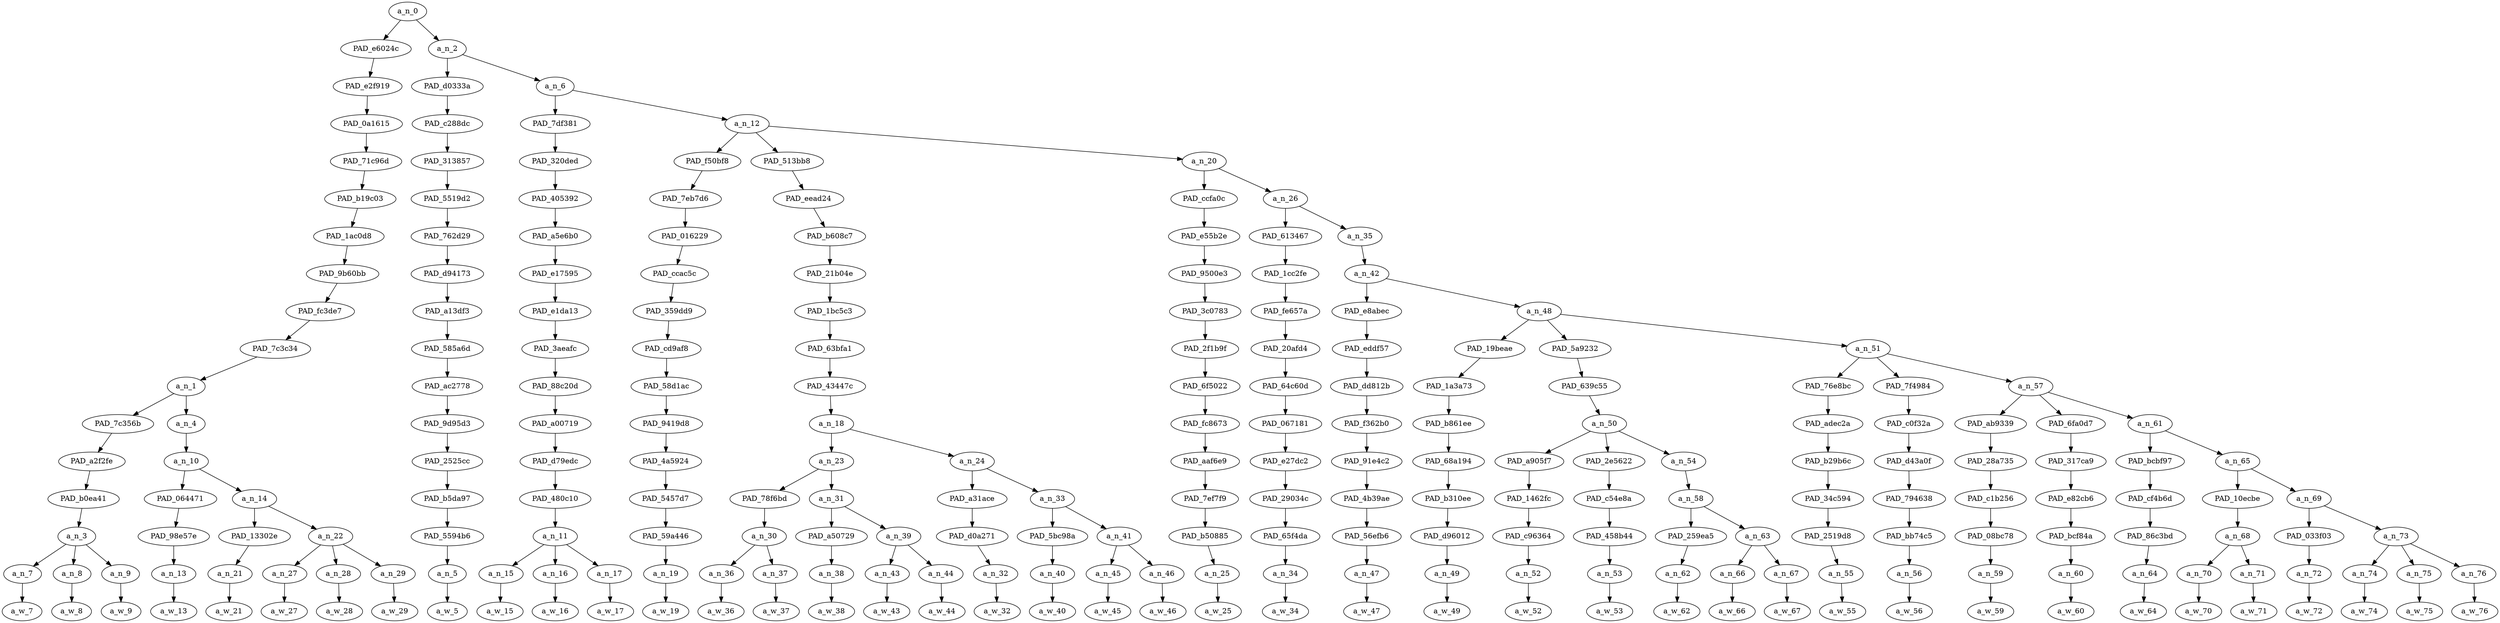 strict digraph "" {
	a_n_0	[div_dir=1,
		index=0,
		level=16,
		pos="7.001277970679013,16!",
		text_span="[0, 1, 2, 3, 4, 5, 6, 7, 8, 9, 10, 11, 12, 13, 14, 15, 16, 17, 18, 19, 20, 21, 22, 23, 24, 25, 26, 27, 28, 29, 30, 31, 32, 33, 34, \
35, 36, 37, 38, 39, 40, 41]",
		value=0.99999999];
	PAD_e6024c	[div_dir=1,
		index=0,
		level=15,
		pos="2.5,15!",
		text_span="[0, 1, 2, 3, 4, 5, 6, 7]",
		value=0.12544879];
	a_n_0 -> PAD_e6024c;
	a_n_2	[div_dir=1,
		index=1,
		level=15,
		pos="11.502555941358025,15!",
		text_span="[8, 9, 10, 11, 12, 13, 14, 15, 16, 17, 18, 19, 20, 21, 22, 23, 24, 25, 26, 27, 28, 29, 30, 31, 32, 33, 34, 35, 36, 37, 38, 39, 40, \
41]",
		value=0.87430335];
	a_n_0 -> a_n_2;
	PAD_e2f919	[div_dir=1,
		index=0,
		level=14,
		pos="2.5,14!",
		text_span="[0, 1, 2, 3, 4, 5, 6, 7]",
		value=0.12544879];
	PAD_e6024c -> PAD_e2f919;
	PAD_0a1615	[div_dir=1,
		index=0,
		level=13,
		pos="2.5,13!",
		text_span="[0, 1, 2, 3, 4, 5, 6, 7]",
		value=0.12544879];
	PAD_e2f919 -> PAD_0a1615;
	PAD_71c96d	[div_dir=1,
		index=0,
		level=12,
		pos="2.5,12!",
		text_span="[0, 1, 2, 3, 4, 5, 6, 7]",
		value=0.12544879];
	PAD_0a1615 -> PAD_71c96d;
	PAD_b19c03	[div_dir=1,
		index=0,
		level=11,
		pos="2.5,11!",
		text_span="[0, 1, 2, 3, 4, 5, 6, 7]",
		value=0.12544879];
	PAD_71c96d -> PAD_b19c03;
	PAD_1ac0d8	[div_dir=1,
		index=0,
		level=10,
		pos="2.5,10!",
		text_span="[0, 1, 2, 3, 4, 5, 6, 7]",
		value=0.12544879];
	PAD_b19c03 -> PAD_1ac0d8;
	PAD_9b60bb	[div_dir=1,
		index=0,
		level=9,
		pos="2.5,9!",
		text_span="[0, 1, 2, 3, 4, 5, 6, 7]",
		value=0.12544879];
	PAD_1ac0d8 -> PAD_9b60bb;
	PAD_fc3de7	[div_dir=1,
		index=0,
		level=8,
		pos="2.5,8!",
		text_span="[0, 1, 2, 3, 4, 5, 6, 7]",
		value=0.12544879];
	PAD_9b60bb -> PAD_fc3de7;
	PAD_7c3c34	[div_dir=1,
		index=0,
		level=7,
		pos="2.5,7!",
		text_span="[0, 1, 2, 3, 4, 5, 6, 7]",
		value=0.12544879];
	PAD_fc3de7 -> PAD_7c3c34;
	a_n_1	[div_dir=1,
		index=0,
		level=6,
		pos="2.5,6!",
		text_span="[0, 1, 2, 3, 4, 5, 6, 7]",
		value=0.12544879];
	PAD_7c3c34 -> a_n_1;
	PAD_7c356b	[div_dir=1,
		index=0,
		level=5,
		pos="1.0,5!",
		text_span="[0, 1, 2]",
		value=0.04299866];
	a_n_1 -> PAD_7c356b;
	a_n_4	[div_dir=1,
		index=1,
		level=5,
		pos="4.0,5!",
		text_span="[3, 4, 5, 6, 7]",
		value=0.08232078];
	a_n_1 -> a_n_4;
	PAD_a2f2fe	[div_dir=1,
		index=0,
		level=4,
		pos="1.0,4!",
		text_span="[0, 1, 2]",
		value=0.04299866];
	PAD_7c356b -> PAD_a2f2fe;
	PAD_b0ea41	[div_dir=1,
		index=0,
		level=3,
		pos="1.0,3!",
		text_span="[0, 1, 2]",
		value=0.04299866];
	PAD_a2f2fe -> PAD_b0ea41;
	a_n_3	[div_dir=1,
		index=0,
		level=2,
		pos="1.0,2!",
		text_span="[0, 1, 2]",
		value=0.04299866];
	PAD_b0ea41 -> a_n_3;
	a_n_7	[div_dir=1,
		index=0,
		level=1,
		pos="0.0,1!",
		text_span="[0]",
		value=0.01462049];
	a_n_3 -> a_n_7;
	a_n_8	[div_dir=-1,
		index=1,
		level=1,
		pos="1.0,1!",
		text_span="[1]",
		value=0.01231517];
	a_n_3 -> a_n_8;
	a_n_9	[div_dir=-1,
		index=2,
		level=1,
		pos="2.0,1!",
		text_span="[2]",
		value=0.01597155];
	a_n_3 -> a_n_9;
	a_w_7	[div_dir=0,
		index=0,
		level=0,
		pos="0,0!",
		text_span="[0]",
		value=the];
	a_n_7 -> a_w_7;
	a_w_8	[div_dir=0,
		index=1,
		level=0,
		pos="1,0!",
		text_span="[1]",
		value=only];
	a_n_8 -> a_w_8;
	a_w_9	[div_dir=0,
		index=2,
		level=0,
		pos="2,0!",
		text_span="[2]",
		value=people];
	a_n_9 -> a_w_9;
	a_n_10	[div_dir=1,
		index=1,
		level=4,
		pos="4.0,4!",
		text_span="[3, 4, 5, 6, 7]",
		value=0.08222779];
	a_n_4 -> a_n_10;
	PAD_064471	[div_dir=1,
		index=1,
		level=3,
		pos="3.0,3!",
		text_span="[3]",
		value=0.02867642];
	a_n_10 -> PAD_064471;
	a_n_14	[div_dir=1,
		index=2,
		level=3,
		pos="5.0,3!",
		text_span="[4, 5, 6, 7]",
		value=0.05345838];
	a_n_10 -> a_n_14;
	PAD_98e57e	[div_dir=1,
		index=1,
		level=2,
		pos="3.0,2!",
		text_span="[3]",
		value=0.02867642];
	PAD_064471 -> PAD_98e57e;
	a_n_13	[div_dir=1,
		index=3,
		level=1,
		pos="3.0,1!",
		text_span="[3]",
		value=0.02867642];
	PAD_98e57e -> a_n_13;
	a_w_13	[div_dir=0,
		index=3,
		level=0,
		pos="3,0!",
		text_span="[3]",
		value=trump];
	a_n_13 -> a_w_13;
	PAD_13302e	[div_dir=1,
		index=2,
		level=2,
		pos="4.0,2!",
		text_span="[4]",
		value=0.01318866];
	a_n_14 -> PAD_13302e;
	a_n_22	[div_dir=1,
		index=3,
		level=2,
		pos="6.0,2!",
		text_span="[5, 6, 7]",
		value=0.04021786];
	a_n_14 -> a_n_22;
	a_n_21	[div_dir=1,
		index=4,
		level=1,
		pos="4.0,1!",
		text_span="[4]",
		value=0.01318866];
	PAD_13302e -> a_n_21;
	a_w_21	[div_dir=0,
		index=4,
		level=0,
		pos="4,0!",
		text_span="[4]",
		value=is];
	a_n_21 -> a_w_21;
	a_n_27	[div_dir=1,
		index=5,
		level=1,
		pos="5.0,1!",
		text_span="[5]",
		value=0.01258022];
	a_n_22 -> a_n_27;
	a_n_28	[div_dir=1,
		index=6,
		level=1,
		pos="6.0,1!",
		text_span="[6]",
		value=0.01620676];
	a_n_22 -> a_n_28;
	a_n_29	[div_dir=1,
		index=7,
		level=1,
		pos="7.0,1!",
		text_span="[7]",
		value=0.01137217];
	a_n_22 -> a_n_29;
	a_w_27	[div_dir=0,
		index=5,
		level=0,
		pos="5,0!",
		text_span="[5]",
		value=playing];
	a_n_27 -> a_w_27;
	a_w_28	[div_dir=0,
		index=6,
		level=0,
		pos="6,0!",
		text_span="[6]",
		value=chess];
	a_n_28 -> a_w_28;
	a_w_29	[div_dir=0,
		index=7,
		level=0,
		pos="7,0!",
		text_span="[7]",
		value=against];
	a_n_29 -> a_w_29;
	PAD_d0333a	[div_dir=1,
		index=1,
		level=14,
		pos="8.0,14!",
		text_span="[8]",
		value=0.01217019];
	a_n_2 -> PAD_d0333a;
	a_n_6	[div_dir=1,
		index=2,
		level=14,
		pos="15.005111882716049,14!",
		text_span="[9, 10, 11, 12, 13, 14, 15, 16, 17, 18, 19, 20, 21, 22, 23, 24, 25, 26, 27, 28, 29, 30, 31, 32, 33, 34, 35, 36, 37, 38, 39, 40, \
41]",
		value=0.86191904];
	a_n_2 -> a_n_6;
	PAD_c288dc	[div_dir=1,
		index=1,
		level=13,
		pos="8.0,13!",
		text_span="[8]",
		value=0.01217019];
	PAD_d0333a -> PAD_c288dc;
	PAD_313857	[div_dir=1,
		index=1,
		level=12,
		pos="8.0,12!",
		text_span="[8]",
		value=0.01217019];
	PAD_c288dc -> PAD_313857;
	PAD_5519d2	[div_dir=1,
		index=1,
		level=11,
		pos="8.0,11!",
		text_span="[8]",
		value=0.01217019];
	PAD_313857 -> PAD_5519d2;
	PAD_762d29	[div_dir=1,
		index=1,
		level=10,
		pos="8.0,10!",
		text_span="[8]",
		value=0.01217019];
	PAD_5519d2 -> PAD_762d29;
	PAD_d94173	[div_dir=1,
		index=1,
		level=9,
		pos="8.0,9!",
		text_span="[8]",
		value=0.01217019];
	PAD_762d29 -> PAD_d94173;
	PAD_a13df3	[div_dir=1,
		index=1,
		level=8,
		pos="8.0,8!",
		text_span="[8]",
		value=0.01217019];
	PAD_d94173 -> PAD_a13df3;
	PAD_585a6d	[div_dir=1,
		index=1,
		level=7,
		pos="8.0,7!",
		text_span="[8]",
		value=0.01217019];
	PAD_a13df3 -> PAD_585a6d;
	PAD_ac2778	[div_dir=1,
		index=1,
		level=6,
		pos="8.0,6!",
		text_span="[8]",
		value=0.01217019];
	PAD_585a6d -> PAD_ac2778;
	PAD_9d95d3	[div_dir=1,
		index=2,
		level=5,
		pos="8.0,5!",
		text_span="[8]",
		value=0.01217019];
	PAD_ac2778 -> PAD_9d95d3;
	PAD_2525cc	[div_dir=1,
		index=2,
		level=4,
		pos="8.0,4!",
		text_span="[8]",
		value=0.01217019];
	PAD_9d95d3 -> PAD_2525cc;
	PAD_b5da97	[div_dir=1,
		index=3,
		level=3,
		pos="8.0,3!",
		text_span="[8]",
		value=0.01217019];
	PAD_2525cc -> PAD_b5da97;
	PAD_5594b6	[div_dir=1,
		index=4,
		level=2,
		pos="8.0,2!",
		text_span="[8]",
		value=0.01217019];
	PAD_b5da97 -> PAD_5594b6;
	a_n_5	[div_dir=1,
		index=8,
		level=1,
		pos="8.0,1!",
		text_span="[8]",
		value=0.01217019];
	PAD_5594b6 -> a_n_5;
	a_w_5	[div_dir=0,
		index=8,
		level=0,
		pos="8,0!",
		text_span="[8]",
		value=are];
	a_n_5 -> a_w_5;
	PAD_7df381	[div_dir=1,
		index=2,
		level=13,
		pos="10.0,13!",
		text_span="[9, 10, 11]",
		value=0.05797332];
	a_n_6 -> PAD_7df381;
	a_n_12	[div_dir=1,
		index=3,
		level=13,
		pos="20.010223765432098,13!",
		text_span="[12, 13, 14, 15, 16, 17, 18, 19, 20, 21, 22, 23, 24, 25, 26, 27, 28, 29, 30, 31, 32, 33, 34, 35, 36, 37, 38, 39, 40, 41]",
		value=0.80373540];
	a_n_6 -> a_n_12;
	PAD_320ded	[div_dir=1,
		index=2,
		level=12,
		pos="10.0,12!",
		text_span="[9, 10, 11]",
		value=0.05797332];
	PAD_7df381 -> PAD_320ded;
	PAD_405392	[div_dir=1,
		index=2,
		level=11,
		pos="10.0,11!",
		text_span="[9, 10, 11]",
		value=0.05797332];
	PAD_320ded -> PAD_405392;
	PAD_a5e6b0	[div_dir=1,
		index=2,
		level=10,
		pos="10.0,10!",
		text_span="[9, 10, 11]",
		value=0.05797332];
	PAD_405392 -> PAD_a5e6b0;
	PAD_e17595	[div_dir=1,
		index=2,
		level=9,
		pos="10.0,9!",
		text_span="[9, 10, 11]",
		value=0.05797332];
	PAD_a5e6b0 -> PAD_e17595;
	PAD_e1da13	[div_dir=1,
		index=2,
		level=8,
		pos="10.0,8!",
		text_span="[9, 10, 11]",
		value=0.05797332];
	PAD_e17595 -> PAD_e1da13;
	PAD_3aeafc	[div_dir=1,
		index=2,
		level=7,
		pos="10.0,7!",
		text_span="[9, 10, 11]",
		value=0.05797332];
	PAD_e1da13 -> PAD_3aeafc;
	PAD_88c20d	[div_dir=1,
		index=2,
		level=6,
		pos="10.0,6!",
		text_span="[9, 10, 11]",
		value=0.05797332];
	PAD_3aeafc -> PAD_88c20d;
	PAD_a00719	[div_dir=1,
		index=3,
		level=5,
		pos="10.0,5!",
		text_span="[9, 10, 11]",
		value=0.05797332];
	PAD_88c20d -> PAD_a00719;
	PAD_d79edc	[div_dir=1,
		index=3,
		level=4,
		pos="10.0,4!",
		text_span="[9, 10, 11]",
		value=0.05797332];
	PAD_a00719 -> PAD_d79edc;
	PAD_480c10	[div_dir=1,
		index=4,
		level=3,
		pos="10.0,3!",
		text_span="[9, 10, 11]",
		value=0.05797332];
	PAD_d79edc -> PAD_480c10;
	a_n_11	[div_dir=1,
		index=5,
		level=2,
		pos="10.0,2!",
		text_span="[9, 10, 11]",
		value=0.05797332];
	PAD_480c10 -> a_n_11;
	a_n_15	[div_dir=1,
		index=9,
		level=1,
		pos="9.0,1!",
		text_span="[9]",
		value=0.01313971];
	a_n_11 -> a_n_15;
	a_n_16	[div_dir=1,
		index=10,
		level=1,
		pos="10.0,1!",
		text_span="[10]",
		value=0.02317257];
	a_n_11 -> a_n_16;
	a_n_17	[div_dir=-1,
		index=11,
		level=1,
		pos="11.0,1!",
		text_span="[11]",
		value=0.02159455];
	a_n_11 -> a_n_17;
	a_w_15	[div_dir=0,
		index=9,
		level=0,
		pos="9,0!",
		text_span="[9]",
		value=the1];
	a_n_15 -> a_w_15;
	a_w_16	[div_dir=0,
		index=10,
		level=0,
		pos="10,0!",
		text_span="[10]",
		value=american];
	a_n_16 -> a_w_16;
	a_w_17	[div_dir=0,
		index=11,
		level=0,
		pos="11,0!",
		text_span="[11]",
		value=people1];
	a_n_17 -> a_w_17;
	PAD_f50bf8	[div_dir=-1,
		index=4,
		level=12,
		pos="21.0,12!",
		text_span="[21]",
		value=0.01274934];
	a_n_12 -> PAD_f50bf8;
	PAD_513bb8	[div_dir=1,
		index=3,
		level=12,
		pos="15.75,12!",
		text_span="[12, 13, 14, 15, 16, 17, 18, 19, 20]",
		value=0.29830818];
	a_n_12 -> PAD_513bb8;
	a_n_20	[div_dir=1,
		index=5,
		level=12,
		pos="23.280671296296298,12!",
		text_span="[22, 23, 24, 25, 26, 27, 28, 29, 30, 31, 32, 33, 34, 35, 36, 37, 38, 39, 40, 41]",
		value=0.49247799];
	a_n_12 -> a_n_20;
	PAD_7eb7d6	[div_dir=-1,
		index=4,
		level=11,
		pos="21.0,11!",
		text_span="[21]",
		value=0.01274934];
	PAD_f50bf8 -> PAD_7eb7d6;
	PAD_016229	[div_dir=-1,
		index=4,
		level=10,
		pos="21.0,10!",
		text_span="[21]",
		value=0.01274934];
	PAD_7eb7d6 -> PAD_016229;
	PAD_ccac5c	[div_dir=-1,
		index=4,
		level=9,
		pos="21.0,9!",
		text_span="[21]",
		value=0.01274934];
	PAD_016229 -> PAD_ccac5c;
	PAD_359dd9	[div_dir=-1,
		index=4,
		level=8,
		pos="21.0,8!",
		text_span="[21]",
		value=0.01274934];
	PAD_ccac5c -> PAD_359dd9;
	PAD_cd9af8	[div_dir=-1,
		index=4,
		level=7,
		pos="21.0,7!",
		text_span="[21]",
		value=0.01274934];
	PAD_359dd9 -> PAD_cd9af8;
	PAD_58d1ac	[div_dir=-1,
		index=4,
		level=6,
		pos="21.0,6!",
		text_span="[21]",
		value=0.01274934];
	PAD_cd9af8 -> PAD_58d1ac;
	PAD_9419d8	[div_dir=-1,
		index=5,
		level=5,
		pos="21.0,5!",
		text_span="[21]",
		value=0.01274934];
	PAD_58d1ac -> PAD_9419d8;
	PAD_4a5924	[div_dir=-1,
		index=6,
		level=4,
		pos="21.0,4!",
		text_span="[21]",
		value=0.01274934];
	PAD_9419d8 -> PAD_4a5924;
	PAD_5457d7	[div_dir=-1,
		index=9,
		level=3,
		pos="21.0,3!",
		text_span="[21]",
		value=0.01274934];
	PAD_4a5924 -> PAD_5457d7;
	PAD_59a446	[div_dir=-1,
		index=12,
		level=2,
		pos="21.0,2!",
		text_span="[21]",
		value=0.01274934];
	PAD_5457d7 -> PAD_59a446;
	a_n_19	[div_dir=-1,
		index=21,
		level=1,
		pos="21.0,1!",
		text_span="[21]",
		value=0.01274934];
	PAD_59a446 -> a_n_19;
	a_w_19	[div_dir=0,
		index=21,
		level=0,
		pos="21,0!",
		text_span="[21]",
		value=and];
	a_n_19 -> a_w_19;
	PAD_eead24	[div_dir=1,
		index=3,
		level=11,
		pos="15.75,11!",
		text_span="[12, 13, 14, 15, 16, 17, 18, 19, 20]",
		value=0.29830818];
	PAD_513bb8 -> PAD_eead24;
	PAD_b608c7	[div_dir=1,
		index=3,
		level=10,
		pos="15.75,10!",
		text_span="[12, 13, 14, 15, 16, 17, 18, 19, 20]",
		value=0.29830818];
	PAD_eead24 -> PAD_b608c7;
	PAD_21b04e	[div_dir=1,
		index=3,
		level=9,
		pos="15.75,9!",
		text_span="[12, 13, 14, 15, 16, 17, 18, 19, 20]",
		value=0.29830818];
	PAD_b608c7 -> PAD_21b04e;
	PAD_1bc5c3	[div_dir=1,
		index=3,
		level=8,
		pos="15.75,8!",
		text_span="[12, 13, 14, 15, 16, 17, 18, 19, 20]",
		value=0.29830818];
	PAD_21b04e -> PAD_1bc5c3;
	PAD_63bfa1	[div_dir=1,
		index=3,
		level=7,
		pos="15.75,7!",
		text_span="[12, 13, 14, 15, 16, 17, 18, 19, 20]",
		value=0.29830818];
	PAD_1bc5c3 -> PAD_63bfa1;
	PAD_43447c	[div_dir=1,
		index=3,
		level=6,
		pos="15.75,6!",
		text_span="[12, 13, 14, 15, 16, 17, 18, 19, 20]",
		value=0.29830818];
	PAD_63bfa1 -> PAD_43447c;
	a_n_18	[div_dir=1,
		index=4,
		level=5,
		pos="15.75,5!",
		text_span="[12, 13, 14, 15, 16, 17, 18, 19, 20]",
		value=0.29830818];
	PAD_43447c -> a_n_18;
	a_n_23	[div_dir=1,
		index=4,
		level=4,
		pos="13.625,4!",
		text_span="[12, 13, 14, 15, 16]",
		value=0.22381856];
	a_n_18 -> a_n_23;
	a_n_24	[div_dir=1,
		index=5,
		level=4,
		pos="17.875,4!",
		text_span="[17, 18, 19, 20]",
		value=0.07434925];
	a_n_18 -> a_n_24;
	PAD_78f6bd	[div_dir=1,
		index=5,
		level=3,
		pos="12.5,3!",
		text_span="[12, 13]",
		value=0.11972268];
	a_n_23 -> PAD_78f6bd;
	a_n_31	[div_dir=-1,
		index=6,
		level=3,
		pos="14.75,3!",
		text_span="[14, 15, 16]",
		value=0.10394714];
	a_n_23 -> a_n_31;
	a_n_30	[div_dir=1,
		index=6,
		level=2,
		pos="12.5,2!",
		text_span="[12, 13]",
		value=0.11972268];
	PAD_78f6bd -> a_n_30;
	a_n_36	[div_dir=1,
		index=12,
		level=1,
		pos="12.0,1!",
		text_span="[12]",
		value=0.02402723];
	a_n_30 -> a_n_36;
	a_n_37	[div_dir=1,
		index=13,
		level=1,
		pos="13.0,1!",
		text_span="[13]",
		value=0.09513322];
	a_n_30 -> a_n_37;
	a_w_36	[div_dir=0,
		index=12,
		level=0,
		pos="12,0!",
		text_span="[12]",
		value=the2];
	a_n_36 -> a_w_36;
	a_w_37	[div_dir=0,
		index=13,
		level=0,
		pos="13,0!",
		text_span="[13]",
		value=jew];
	a_n_37 -> a_w_37;
	PAD_a50729	[div_dir=-1,
		index=7,
		level=2,
		pos="14.0,2!",
		text_span="[14]",
		value=0.03489214];
	a_n_31 -> PAD_a50729;
	a_n_39	[div_dir=-1,
		index=8,
		level=2,
		pos="15.5,2!",
		text_span="[15, 16]",
		value=0.06880043];
	a_n_31 -> a_n_39;
	a_n_38	[div_dir=-1,
		index=14,
		level=1,
		pos="14.0,1!",
		text_span="[14]",
		value=0.03489214];
	PAD_a50729 -> a_n_38;
	a_w_38	[div_dir=0,
		index=14,
		level=0,
		pos="14,0!",
		text_span="[14]",
		value=controlled];
	a_n_38 -> a_w_38;
	a_n_43	[div_dir=-1,
		index=15,
		level=1,
		pos="15.0,1!",
		text_span="[15]",
		value=0.04036275];
	a_n_39 -> a_n_43;
	a_n_44	[div_dir=-1,
		index=16,
		level=1,
		pos="16.0,1!",
		text_span="[16]",
		value=0.02825958];
	a_n_39 -> a_n_44;
	a_w_43	[div_dir=0,
		index=15,
		level=0,
		pos="15,0!",
		text_span="[15]",
		value=alt];
	a_n_43 -> a_w_43;
	a_w_44	[div_dir=0,
		index=16,
		level=0,
		pos="16,0!",
		text_span="[16]",
		value=right];
	a_n_44 -> a_w_44;
	PAD_a31ace	[div_dir=1,
		index=7,
		level=3,
		pos="17.0,3!",
		text_span="[17]",
		value=0.01457215];
	a_n_24 -> PAD_a31ace;
	a_n_33	[div_dir=1,
		index=8,
		level=3,
		pos="18.75,3!",
		text_span="[18, 19, 20]",
		value=0.05972779];
	a_n_24 -> a_n_33;
	PAD_d0a271	[div_dir=1,
		index=9,
		level=2,
		pos="17.0,2!",
		text_span="[17]",
		value=0.01457215];
	PAD_a31ace -> PAD_d0a271;
	a_n_32	[div_dir=1,
		index=17,
		level=1,
		pos="17.0,1!",
		text_span="[17]",
		value=0.01457215];
	PAD_d0a271 -> a_n_32;
	a_w_32	[div_dir=0,
		index=17,
		level=0,
		pos="17,0!",
		text_span="[17]",
		value=are1];
	a_n_32 -> a_w_32;
	PAD_5bc98a	[div_dir=1,
		index=10,
		level=2,
		pos="18.0,2!",
		text_span="[18]",
		value=0.01167894];
	a_n_33 -> PAD_5bc98a;
	a_n_41	[div_dir=1,
		index=11,
		level=2,
		pos="19.5,2!",
		text_span="[19, 20]",
		value=0.04802519];
	a_n_33 -> a_n_41;
	a_n_40	[div_dir=1,
		index=18,
		level=1,
		pos="18.0,1!",
		text_span="[18]",
		value=0.01167894];
	PAD_5bc98a -> a_n_40;
	a_w_40	[div_dir=0,
		index=18,
		level=0,
		pos="18,0!",
		text_span="[18]",
		value=full];
	a_n_40 -> a_w_40;
	a_n_45	[div_dir=-1,
		index=19,
		level=1,
		pos="19.0,1!",
		text_span="[19]",
		value=0.01200604];
	a_n_41 -> a_n_45;
	a_n_46	[div_dir=1,
		index=20,
		level=1,
		pos="20.0,1!",
		text_span="[20]",
		value=0.03600237];
	a_n_41 -> a_n_46;
	a_w_45	[div_dir=0,
		index=19,
		level=0,
		pos="19,0!",
		text_span="[19]",
		value=of];
	a_n_45 -> a_w_45;
	a_w_46	[div_dir=0,
		index=20,
		level=0,
		pos="20,0!",
		text_span="[20]",
		value=liars];
	a_n_46 -> a_w_46;
	PAD_ccfa0c	[div_dir=-1,
		index=5,
		level=11,
		pos="22.0,11!",
		text_span="[22]",
		value=0.03516738];
	a_n_20 -> PAD_ccfa0c;
	a_n_26	[div_dir=1,
		index=6,
		level=11,
		pos="24.56134259259259,11!",
		text_span="[23, 24, 25, 26, 27, 28, 29, 30, 31, 32, 33, 34, 35, 36, 37, 38, 39, 40, 41]",
		value=0.45714760];
	a_n_20 -> a_n_26;
	PAD_e55b2e	[div_dir=-1,
		index=5,
		level=10,
		pos="22.0,10!",
		text_span="[22]",
		value=0.03516738];
	PAD_ccfa0c -> PAD_e55b2e;
	PAD_9500e3	[div_dir=-1,
		index=5,
		level=9,
		pos="22.0,9!",
		text_span="[22]",
		value=0.03516738];
	PAD_e55b2e -> PAD_9500e3;
	PAD_3c0783	[div_dir=-1,
		index=5,
		level=8,
		pos="22.0,8!",
		text_span="[22]",
		value=0.03516738];
	PAD_9500e3 -> PAD_3c0783;
	PAD_2f1b9f	[div_dir=-1,
		index=5,
		level=7,
		pos="22.0,7!",
		text_span="[22]",
		value=0.03516738];
	PAD_3c0783 -> PAD_2f1b9f;
	PAD_6f5022	[div_dir=-1,
		index=5,
		level=6,
		pos="22.0,6!",
		text_span="[22]",
		value=0.03516738];
	PAD_2f1b9f -> PAD_6f5022;
	PAD_fc8673	[div_dir=-1,
		index=6,
		level=5,
		pos="22.0,5!",
		text_span="[22]",
		value=0.03516738];
	PAD_6f5022 -> PAD_fc8673;
	PAD_aaf6e9	[div_dir=-1,
		index=7,
		level=4,
		pos="22.0,4!",
		text_span="[22]",
		value=0.03516738];
	PAD_fc8673 -> PAD_aaf6e9;
	PAD_7ef7f9	[div_dir=-1,
		index=10,
		level=3,
		pos="22.0,3!",
		text_span="[22]",
		value=0.03516738];
	PAD_aaf6e9 -> PAD_7ef7f9;
	PAD_b50885	[div_dir=-1,
		index=13,
		level=2,
		pos="22.0,2!",
		text_span="[22]",
		value=0.03516738];
	PAD_7ef7f9 -> PAD_b50885;
	a_n_25	[div_dir=-1,
		index=22,
		level=1,
		pos="22.0,1!",
		text_span="[22]",
		value=0.03516738];
	PAD_b50885 -> a_n_25;
	a_w_25	[div_dir=0,
		index=22,
		level=0,
		pos="22,0!",
		text_span="[22]",
		value=traitors];
	a_n_25 -> a_w_25;
	PAD_613467	[div_dir=-1,
		index=6,
		level=10,
		pos="23.0,10!",
		text_span="[23]",
		value=0.01612216];
	a_n_26 -> PAD_613467;
	a_n_35	[div_dir=1,
		index=7,
		level=10,
		pos="26.122685185185183,10!",
		text_span="[24, 25, 26, 27, 28, 29, 30, 31, 32, 33, 34, 35, 36, 37, 38, 39, 40, 41]",
		value=0.44085507];
	a_n_26 -> a_n_35;
	PAD_1cc2fe	[div_dir=-1,
		index=6,
		level=9,
		pos="23.0,9!",
		text_span="[23]",
		value=0.01612216];
	PAD_613467 -> PAD_1cc2fe;
	PAD_fe657a	[div_dir=-1,
		index=6,
		level=8,
		pos="23.0,8!",
		text_span="[23]",
		value=0.01612216];
	PAD_1cc2fe -> PAD_fe657a;
	PAD_20afd4	[div_dir=-1,
		index=6,
		level=7,
		pos="23.0,7!",
		text_span="[23]",
		value=0.01612216];
	PAD_fe657a -> PAD_20afd4;
	PAD_64c60d	[div_dir=-1,
		index=6,
		level=6,
		pos="23.0,6!",
		text_span="[23]",
		value=0.01612216];
	PAD_20afd4 -> PAD_64c60d;
	PAD_067181	[div_dir=-1,
		index=7,
		level=5,
		pos="23.0,5!",
		text_span="[23]",
		value=0.01612216];
	PAD_64c60d -> PAD_067181;
	PAD_e27dc2	[div_dir=-1,
		index=8,
		level=4,
		pos="23.0,4!",
		text_span="[23]",
		value=0.01612216];
	PAD_067181 -> PAD_e27dc2;
	PAD_29034c	[div_dir=-1,
		index=11,
		level=3,
		pos="23.0,3!",
		text_span="[23]",
		value=0.01612216];
	PAD_e27dc2 -> PAD_29034c;
	PAD_65f4da	[div_dir=-1,
		index=14,
		level=2,
		pos="23.0,2!",
		text_span="[23]",
		value=0.01612216];
	PAD_29034c -> PAD_65f4da;
	a_n_34	[div_dir=-1,
		index=23,
		level=1,
		pos="23.0,1!",
		text_span="[23]",
		value=0.01612216];
	PAD_65f4da -> a_n_34;
	a_w_34	[div_dir=0,
		index=23,
		level=0,
		pos="23,0!",
		text_span="[23]",
		value=ask];
	a_n_34 -> a_w_34;
	a_n_42	[div_dir=1,
		index=7,
		level=9,
		pos="26.122685185185183,9!",
		text_span="[24, 25, 26, 27, 28, 29, 30, 31, 32, 33, 34, 35, 36, 37, 38, 39, 40, 41]",
		value=0.44067727];
	a_n_35 -> a_n_42;
	PAD_e8abec	[div_dir=1,
		index=7,
		level=8,
		pos="24.0,8!",
		text_span="[24]",
		value=0.02209425];
	a_n_42 -> PAD_e8abec;
	a_n_48	[div_dir=1,
		index=8,
		level=8,
		pos="28.24537037037037,8!",
		text_span="[25, 26, 27, 28, 29, 30, 31, 32, 33, 34, 35, 36, 37, 38, 39, 40, 41]",
		value=0.41840522];
	a_n_42 -> a_n_48;
	PAD_eddf57	[div_dir=1,
		index=7,
		level=7,
		pos="24.0,7!",
		text_span="[24]",
		value=0.02209425];
	PAD_e8abec -> PAD_eddf57;
	PAD_dd812b	[div_dir=1,
		index=7,
		level=6,
		pos="24.0,6!",
		text_span="[24]",
		value=0.02209425];
	PAD_eddf57 -> PAD_dd812b;
	PAD_f362b0	[div_dir=1,
		index=8,
		level=5,
		pos="24.0,5!",
		text_span="[24]",
		value=0.02209425];
	PAD_dd812b -> PAD_f362b0;
	PAD_91e4c2	[div_dir=1,
		index=9,
		level=4,
		pos="24.0,4!",
		text_span="[24]",
		value=0.02209425];
	PAD_f362b0 -> PAD_91e4c2;
	PAD_4b39ae	[div_dir=1,
		index=12,
		level=3,
		pos="24.0,3!",
		text_span="[24]",
		value=0.02209425];
	PAD_91e4c2 -> PAD_4b39ae;
	PAD_56efb6	[div_dir=1,
		index=15,
		level=2,
		pos="24.0,2!",
		text_span="[24]",
		value=0.02209425];
	PAD_4b39ae -> PAD_56efb6;
	a_n_47	[div_dir=1,
		index=24,
		level=1,
		pos="24.0,1!",
		text_span="[24]",
		value=0.02209425];
	PAD_56efb6 -> a_n_47;
	a_w_47	[div_dir=0,
		index=24,
		level=0,
		pos="24,0!",
		text_span="[24]",
		value=yourselves];
	a_n_47 -> a_w_47;
	PAD_19beae	[div_dir=1,
		index=8,
		level=7,
		pos="25.0,7!",
		text_span="[25]",
		value=0.01159745];
	a_n_48 -> PAD_19beae;
	PAD_5a9232	[div_dir=1,
		index=9,
		level=7,
		pos="27.25,7!",
		text_span="[26, 27, 28, 29, 30]",
		value=0.15659819];
	a_n_48 -> PAD_5a9232;
	a_n_51	[div_dir=1,
		index=10,
		level=7,
		pos="32.486111111111114,7!",
		text_span="[31, 32, 33, 34, 35, 36, 37, 38, 39, 40, 41]",
		value=0.25007928];
	a_n_48 -> a_n_51;
	PAD_1a3a73	[div_dir=1,
		index=8,
		level=6,
		pos="25.0,6!",
		text_span="[25]",
		value=0.01159745];
	PAD_19beae -> PAD_1a3a73;
	PAD_b861ee	[div_dir=1,
		index=9,
		level=5,
		pos="25.0,5!",
		text_span="[25]",
		value=0.01159745];
	PAD_1a3a73 -> PAD_b861ee;
	PAD_68a194	[div_dir=1,
		index=10,
		level=4,
		pos="25.0,4!",
		text_span="[25]",
		value=0.01159745];
	PAD_b861ee -> PAD_68a194;
	PAD_b310ee	[div_dir=1,
		index=13,
		level=3,
		pos="25.0,3!",
		text_span="[25]",
		value=0.01159745];
	PAD_68a194 -> PAD_b310ee;
	PAD_d96012	[div_dir=1,
		index=16,
		level=2,
		pos="25.0,2!",
		text_span="[25]",
		value=0.01159745];
	PAD_b310ee -> PAD_d96012;
	a_n_49	[div_dir=1,
		index=25,
		level=1,
		pos="25.0,1!",
		text_span="[25]",
		value=0.01159745];
	PAD_d96012 -> a_n_49;
	a_w_49	[div_dir=0,
		index=25,
		level=0,
		pos="25,0!",
		text_span="[25]",
		value=would];
	a_n_49 -> a_w_49;
	PAD_639c55	[div_dir=1,
		index=9,
		level=6,
		pos="27.25,6!",
		text_span="[26, 27, 28, 29, 30]",
		value=0.15659819];
	PAD_5a9232 -> PAD_639c55;
	a_n_50	[div_dir=1,
		index=10,
		level=5,
		pos="27.25,5!",
		text_span="[26, 27, 28, 29, 30]",
		value=0.15659819];
	PAD_639c55 -> a_n_50;
	PAD_a905f7	[div_dir=-1,
		index=11,
		level=4,
		pos="26.0,4!",
		text_span="[26]",
		value=0.01771916];
	a_n_50 -> PAD_a905f7;
	PAD_2e5622	[div_dir=-1,
		index=12,
		level=4,
		pos="27.0,4!",
		text_span="[27]",
		value=0.02631857];
	a_n_50 -> PAD_2e5622;
	a_n_54	[div_dir=1,
		index=13,
		level=4,
		pos="28.75,4!",
		text_span="[28, 29, 30]",
		value=0.11253896];
	a_n_50 -> a_n_54;
	PAD_1462fc	[div_dir=-1,
		index=14,
		level=3,
		pos="26.0,3!",
		text_span="[26]",
		value=0.01771916];
	PAD_a905f7 -> PAD_1462fc;
	PAD_c96364	[div_dir=-1,
		index=17,
		level=2,
		pos="26.0,2!",
		text_span="[26]",
		value=0.01771916];
	PAD_1462fc -> PAD_c96364;
	a_n_52	[div_dir=-1,
		index=26,
		level=1,
		pos="26.0,1!",
		text_span="[26]",
		value=0.01771916];
	PAD_c96364 -> a_n_52;
	a_w_52	[div_dir=0,
		index=26,
		level=0,
		pos="26,0!",
		text_span="[26]",
		value=adolf];
	a_n_52 -> a_w_52;
	PAD_c54e8a	[div_dir=-1,
		index=15,
		level=3,
		pos="27.0,3!",
		text_span="[27]",
		value=0.02631857];
	PAD_2e5622 -> PAD_c54e8a;
	PAD_458b44	[div_dir=-1,
		index=18,
		level=2,
		pos="27.0,2!",
		text_span="[27]",
		value=0.02631857];
	PAD_c54e8a -> PAD_458b44;
	a_n_53	[div_dir=-1,
		index=27,
		level=1,
		pos="27.0,1!",
		text_span="[27]",
		value=0.02631857];
	PAD_458b44 -> a_n_53;
	a_w_53	[div_dir=0,
		index=27,
		level=0,
		pos="27,0!",
		text_span="[27]",
		value=hitler];
	a_n_53 -> a_w_53;
	a_n_58	[div_dir=1,
		index=16,
		level=3,
		pos="28.75,3!",
		text_span="[28, 29, 30]",
		value=0.11250133];
	a_n_54 -> a_n_58;
	PAD_259ea5	[div_dir=1,
		index=19,
		level=2,
		pos="28.0,2!",
		text_span="[28]",
		value=0.02017961];
	a_n_58 -> PAD_259ea5;
	a_n_63	[div_dir=1,
		index=20,
		level=2,
		pos="29.5,2!",
		text_span="[29, 30]",
		value=0.09228409];
	a_n_58 -> a_n_63;
	a_n_62	[div_dir=1,
		index=28,
		level=1,
		pos="28.0,1!",
		text_span="[28]",
		value=0.02017961];
	PAD_259ea5 -> a_n_62;
	a_w_62	[div_dir=0,
		index=28,
		level=0,
		pos="28,0!",
		text_span="[28]",
		value=shake];
	a_n_62 -> a_w_62;
	a_n_66	[div_dir=1,
		index=29,
		level=1,
		pos="29.0,1!",
		text_span="[29]",
		value=0.07381966];
	a_n_63 -> a_n_66;
	a_n_67	[div_dir=1,
		index=30,
		level=1,
		pos="30.0,1!",
		text_span="[30]",
		value=0.01845217];
	a_n_63 -> a_n_67;
	a_w_66	[div_dir=0,
		index=29,
		level=0,
		pos="29,0!",
		text_span="[29]",
		value=netanyahu];
	a_n_66 -> a_w_66;
	a_w_67	[div_dir=0,
		index=30,
		level=0,
		pos="30,0!",
		text_span="[30]",
		value=hand];
	a_n_67 -> a_w_67;
	PAD_76e8bc	[div_dir=1,
		index=10,
		level=6,
		pos="31.0,6!",
		text_span="[31]",
		value=0.02858571];
	a_n_51 -> PAD_76e8bc;
	PAD_7f4984	[div_dir=-1,
		index=11,
		level=6,
		pos="32.0,6!",
		text_span="[32]",
		value=0.01263985];
	a_n_51 -> PAD_7f4984;
	a_n_57	[div_dir=1,
		index=12,
		level=6,
		pos="34.458333333333336,6!",
		text_span="[33, 34, 35, 36, 37, 38, 39, 40, 41]",
		value=0.20871554];
	a_n_51 -> a_n_57;
	PAD_adec2a	[div_dir=1,
		index=11,
		level=5,
		pos="31.0,5!",
		text_span="[31]",
		value=0.02858571];
	PAD_76e8bc -> PAD_adec2a;
	PAD_b29b6c	[div_dir=1,
		index=14,
		level=4,
		pos="31.0,4!",
		text_span="[31]",
		value=0.02858571];
	PAD_adec2a -> PAD_b29b6c;
	PAD_34c594	[div_dir=1,
		index=17,
		level=3,
		pos="31.0,3!",
		text_span="[31]",
		value=0.02858571];
	PAD_b29b6c -> PAD_34c594;
	PAD_2519d8	[div_dir=1,
		index=21,
		level=2,
		pos="31.0,2!",
		text_span="[31]",
		value=0.02858571];
	PAD_34c594 -> PAD_2519d8;
	a_n_55	[div_dir=1,
		index=31,
		level=1,
		pos="31.0,1!",
		text_span="[31]",
		value=0.02858571];
	PAD_2519d8 -> a_n_55;
	a_w_55	[div_dir=0,
		index=31,
		level=0,
		pos="31,0!",
		text_span="[31]",
		value=would1];
	a_n_55 -> a_w_55;
	PAD_c0f32a	[div_dir=-1,
		index=12,
		level=5,
		pos="32.0,5!",
		text_span="[32]",
		value=0.01263985];
	PAD_7f4984 -> PAD_c0f32a;
	PAD_d43a0f	[div_dir=-1,
		index=15,
		level=4,
		pos="32.0,4!",
		text_span="[32]",
		value=0.01263985];
	PAD_c0f32a -> PAD_d43a0f;
	PAD_794638	[div_dir=-1,
		index=18,
		level=3,
		pos="32.0,3!",
		text_span="[32]",
		value=0.01263985];
	PAD_d43a0f -> PAD_794638;
	PAD_bb74c5	[div_dir=-1,
		index=22,
		level=2,
		pos="32.0,2!",
		text_span="[32]",
		value=0.01263985];
	PAD_794638 -> PAD_bb74c5;
	a_n_56	[div_dir=-1,
		index=32,
		level=1,
		pos="32.0,1!",
		text_span="[32]",
		value=0.01263985];
	PAD_bb74c5 -> a_n_56;
	a_w_56	[div_dir=0,
		index=32,
		level=0,
		pos="32,0!",
		text_span="[32]",
		value=he];
	a_n_56 -> a_w_56;
	PAD_ab9339	[div_dir=1,
		index=13,
		level=5,
		pos="33.0,5!",
		text_span="[33]",
		value=0.04225606];
	a_n_57 -> PAD_ab9339;
	PAD_6fa0d7	[div_dir=1,
		index=14,
		level=5,
		pos="34.0,5!",
		text_span="[34]",
		value=0.01050556];
	a_n_57 -> PAD_6fa0d7;
	a_n_61	[div_dir=1,
		index=15,
		level=5,
		pos="36.375,5!",
		text_span="[35, 36, 37, 38, 39, 40, 41]",
		value=0.15582406];
	a_n_57 -> a_n_61;
	PAD_28a735	[div_dir=1,
		index=16,
		level=4,
		pos="33.0,4!",
		text_span="[33]",
		value=0.04225606];
	PAD_ab9339 -> PAD_28a735;
	PAD_c1b256	[div_dir=1,
		index=19,
		level=3,
		pos="33.0,3!",
		text_span="[33]",
		value=0.04225606];
	PAD_28a735 -> PAD_c1b256;
	PAD_08bc78	[div_dir=1,
		index=23,
		level=2,
		pos="33.0,2!",
		text_span="[33]",
		value=0.04225606];
	PAD_c1b256 -> PAD_08bc78;
	a_n_59	[div_dir=1,
		index=33,
		level=1,
		pos="33.0,1!",
		text_span="[33]",
		value=0.04225606];
	PAD_08bc78 -> a_n_59;
	a_w_59	[div_dir=0,
		index=33,
		level=0,
		pos="33,0!",
		text_span="[33]",
		value=prostrate];
	a_n_59 -> a_w_59;
	PAD_317ca9	[div_dir=1,
		index=17,
		level=4,
		pos="34.0,4!",
		text_span="[34]",
		value=0.01050556];
	PAD_6fa0d7 -> PAD_317ca9;
	PAD_e82cb6	[div_dir=1,
		index=20,
		level=3,
		pos="34.0,3!",
		text_span="[34]",
		value=0.01050556];
	PAD_317ca9 -> PAD_e82cb6;
	PAD_bcf84a	[div_dir=1,
		index=24,
		level=2,
		pos="34.0,2!",
		text_span="[34]",
		value=0.01050556];
	PAD_e82cb6 -> PAD_bcf84a;
	a_n_60	[div_dir=1,
		index=34,
		level=1,
		pos="34.0,1!",
		text_span="[34]",
		value=0.01050556];
	PAD_bcf84a -> a_n_60;
	a_w_60	[div_dir=0,
		index=34,
		level=0,
		pos="34,0!",
		text_span="[34]",
		value=himself];
	a_n_60 -> a_w_60;
	PAD_bcbf97	[div_dir=1,
		index=18,
		level=4,
		pos="35.0,4!",
		text_span="[35]",
		value=0.01074436];
	a_n_61 -> PAD_bcbf97;
	a_n_65	[div_dir=1,
		index=19,
		level=4,
		pos="37.75,4!",
		text_span="[36, 37, 38, 39, 40, 41]",
		value=0.14496208];
	a_n_61 -> a_n_65;
	PAD_cf4b6d	[div_dir=1,
		index=21,
		level=3,
		pos="35.0,3!",
		text_span="[35]",
		value=0.01074436];
	PAD_bcbf97 -> PAD_cf4b6d;
	PAD_86c3bd	[div_dir=1,
		index=25,
		level=2,
		pos="35.0,2!",
		text_span="[35]",
		value=0.01074436];
	PAD_cf4b6d -> PAD_86c3bd;
	a_n_64	[div_dir=1,
		index=35,
		level=1,
		pos="35.0,1!",
		text_span="[35]",
		value=0.01074436];
	PAD_86c3bd -> a_n_64;
	a_w_64	[div_dir=0,
		index=35,
		level=0,
		pos="35,0!",
		text_span="[35]",
		value=like];
	a_n_64 -> a_w_64;
	PAD_10ecbe	[div_dir=1,
		index=22,
		level=3,
		pos="36.5,3!",
		text_span="[36, 37]",
		value=0.03262243];
	a_n_65 -> PAD_10ecbe;
	a_n_69	[div_dir=1,
		index=23,
		level=3,
		pos="39.0,3!",
		text_span="[38, 39, 40, 41]",
		value=0.11221485];
	a_n_65 -> a_n_69;
	a_n_68	[div_dir=1,
		index=26,
		level=2,
		pos="36.5,2!",
		text_span="[36, 37]",
		value=0.03262243];
	PAD_10ecbe -> a_n_68;
	a_n_70	[div_dir=1,
		index=36,
		level=1,
		pos="36.0,1!",
		text_span="[36]",
		value=0.01066708];
	a_n_68 -> a_n_70;
	a_n_71	[div_dir=1,
		index=37,
		level=1,
		pos="37.0,1!",
		text_span="[37]",
		value=0.02180318];
	a_n_68 -> a_n_71;
	a_w_70	[div_dir=0,
		index=36,
		level=0,
		pos="36,0!",
		text_span="[36]",
		value=a];
	a_n_70 -> a_w_70;
	a_w_71	[div_dir=0,
		index=37,
		level=0,
		pos="37,0!",
		text_span="[37]",
		value=bitch];
	a_n_71 -> a_w_71;
	PAD_033f03	[div_dir=1,
		index=27,
		level=2,
		pos="38.0,2!",
		text_span="[38]",
		value=0.01375577];
	a_n_69 -> PAD_033f03;
	a_n_73	[div_dir=1,
		index=28,
		level=2,
		pos="40.0,2!",
		text_span="[39, 40, 41]",
		value=0.09840611];
	a_n_69 -> a_n_73;
	a_n_72	[div_dir=1,
		index=38,
		level=1,
		pos="38.0,1!",
		text_span="[38]",
		value=0.01375577];
	PAD_033f03 -> a_n_72;
	a_w_72	[div_dir=0,
		index=38,
		level=0,
		pos="38,0!",
		text_span="[38]",
		value=before];
	a_n_72 -> a_w_72;
	a_n_74	[div_dir=1,
		index=39,
		level=1,
		pos="39.0,1!",
		text_span="[39]",
		value=0.01481978];
	a_n_73 -> a_n_74;
	a_n_75	[div_dir=1,
		index=40,
		level=1,
		pos="40.0,1!",
		text_span="[40]",
		value=0.05809841];
	a_n_73 -> a_n_75;
	a_n_76	[div_dir=-1,
		index=41,
		level=1,
		pos="41.0,1!",
		text_span="[41]",
		value=0.02544378];
	a_n_73 -> a_n_76;
	a_w_74	[div_dir=0,
		index=39,
		level=0,
		pos="39,0!",
		text_span="[39]",
		value=the3];
	a_n_74 -> a_w_74;
	a_w_75	[div_dir=0,
		index=40,
		level=0,
		pos="40,0!",
		text_span="[40]",
		value=wailing];
	a_n_75 -> a_w_75;
	a_w_76	[div_dir=0,
		index=41,
		level=0,
		pos="41,0!",
		text_span="[41]",
		value=wall];
	a_n_76 -> a_w_76;
}
